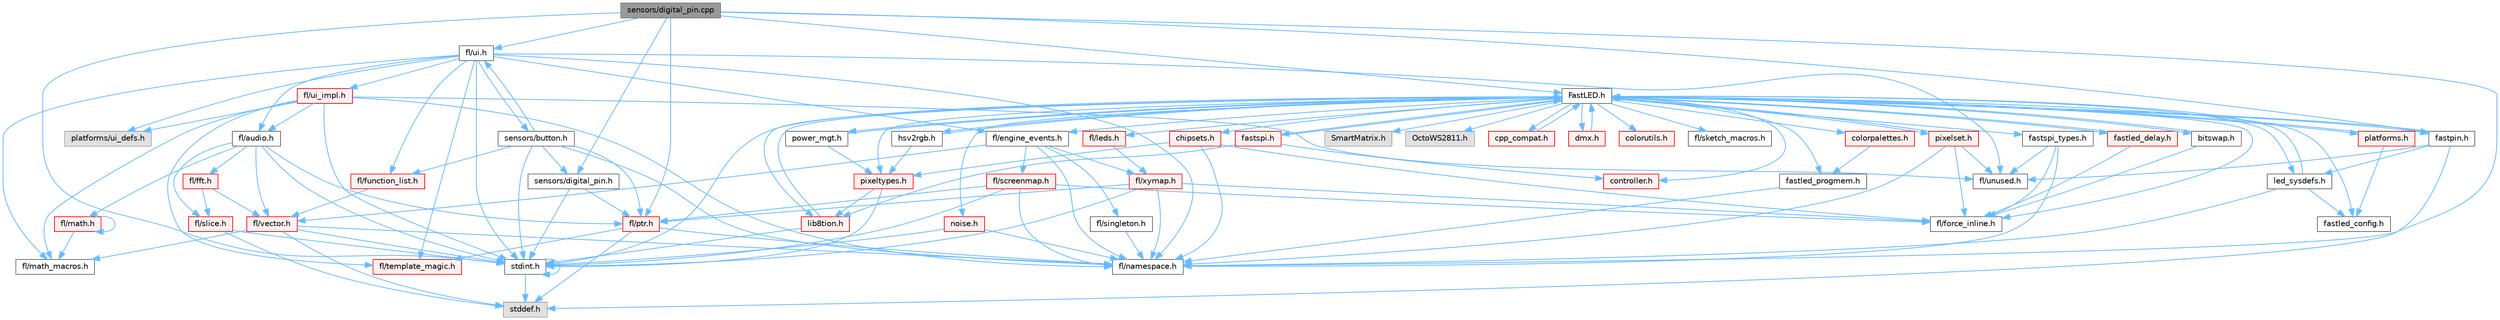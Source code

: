 digraph "sensors/digital_pin.cpp"
{
 // INTERACTIVE_SVG=YES
 // LATEX_PDF_SIZE
  bgcolor="transparent";
  edge [fontname=Helvetica,fontsize=10,labelfontname=Helvetica,labelfontsize=10];
  node [fontname=Helvetica,fontsize=10,shape=box,height=0.2,width=0.4];
  Node1 [id="Node000001",label="sensors/digital_pin.cpp",height=0.2,width=0.4,color="gray40", fillcolor="grey60", style="filled", fontcolor="black",tooltip=" "];
  Node1 -> Node2 [id="edge1_Node000001_Node000002",color="steelblue1",style="solid",tooltip=" "];
  Node2 [id="Node000002",label="stdint.h",height=0.2,width=0.4,color="grey40", fillcolor="white", style="filled",URL="$df/dd8/stdint_8h.html",tooltip=" "];
  Node2 -> Node3 [id="edge2_Node000002_Node000003",color="steelblue1",style="solid",tooltip=" "];
  Node3 [id="Node000003",label="stddef.h",height=0.2,width=0.4,color="grey60", fillcolor="#E0E0E0", style="filled",tooltip=" "];
  Node2 -> Node2 [id="edge3_Node000002_Node000002",color="steelblue1",style="solid",tooltip=" "];
  Node1 -> Node4 [id="edge4_Node000001_Node000004",color="steelblue1",style="solid",tooltip=" "];
  Node4 [id="Node000004",label="fl/ui.h",height=0.2,width=0.4,color="grey40", fillcolor="white", style="filled",URL="$d9/d3b/ui_8h.html",tooltip=" "];
  Node4 -> Node2 [id="edge5_Node000004_Node000002",color="steelblue1",style="solid",tooltip=" "];
  Node4 -> Node5 [id="edge6_Node000004_Node000005",color="steelblue1",style="solid",tooltip=" "];
  Node5 [id="Node000005",label="fl/audio.h",height=0.2,width=0.4,color="grey40", fillcolor="white", style="filled",URL="$da/d09/audio_8h.html",tooltip=" "];
  Node5 -> Node6 [id="edge7_Node000005_Node000006",color="steelblue1",style="solid",tooltip=" "];
  Node6 [id="Node000006",label="fl/fft.h",height=0.2,width=0.4,color="red", fillcolor="#FFF0F0", style="filled",URL="$d7/d76/fft_8h.html",tooltip=" "];
  Node6 -> Node28 [id="edge8_Node000006_Node000028",color="steelblue1",style="solid",tooltip=" "];
  Node28 [id="Node000028",label="fl/slice.h",height=0.2,width=0.4,color="red", fillcolor="#FFF0F0", style="filled",URL="$d0/d48/slice_8h.html",tooltip=" "];
  Node28 -> Node3 [id="edge9_Node000028_Node000003",color="steelblue1",style="solid",tooltip=" "];
  Node28 -> Node2 [id="edge10_Node000028_Node000002",color="steelblue1",style="solid",tooltip=" "];
  Node6 -> Node22 [id="edge11_Node000006_Node000022",color="steelblue1",style="solid",tooltip=" "];
  Node22 [id="Node000022",label="fl/vector.h",height=0.2,width=0.4,color="red", fillcolor="#FFF0F0", style="filled",URL="$d6/d68/vector_8h.html",tooltip=" "];
  Node22 -> Node3 [id="edge12_Node000022_Node000003",color="steelblue1",style="solid",tooltip=" "];
  Node22 -> Node2 [id="edge13_Node000022_Node000002",color="steelblue1",style="solid",tooltip=" "];
  Node22 -> Node17 [id="edge14_Node000022_Node000017",color="steelblue1",style="solid",tooltip=" "];
  Node17 [id="Node000017",label="fl/math_macros.h",height=0.2,width=0.4,color="grey40", fillcolor="white", style="filled",URL="$d8/db8/math__macros_8h.html",tooltip=" "];
  Node22 -> Node18 [id="edge15_Node000022_Node000018",color="steelblue1",style="solid",tooltip=" "];
  Node18 [id="Node000018",label="fl/namespace.h",height=0.2,width=0.4,color="grey40", fillcolor="white", style="filled",URL="$df/d2a/namespace_8h.html",tooltip="Implements the FastLED namespace macros."];
  Node5 -> Node13 [id="edge16_Node000005_Node000013",color="steelblue1",style="solid",tooltip=" "];
  Node13 [id="Node000013",label="fl/math.h",height=0.2,width=0.4,color="red", fillcolor="#FFF0F0", style="filled",URL="$df/db1/math_8h.html",tooltip=" "];
  Node13 -> Node17 [id="edge17_Node000013_Node000017",color="steelblue1",style="solid",tooltip=" "];
  Node13 -> Node13 [id="edge18_Node000013_Node000013",color="steelblue1",style="solid",tooltip=" "];
  Node5 -> Node19 [id="edge19_Node000005_Node000019",color="steelblue1",style="solid",tooltip=" "];
  Node19 [id="Node000019",label="fl/ptr.h",height=0.2,width=0.4,color="red", fillcolor="#FFF0F0", style="filled",URL="$dd/d98/ptr_8h.html",tooltip=" "];
  Node19 -> Node3 [id="edge20_Node000019_Node000003",color="steelblue1",style="solid",tooltip=" "];
  Node19 -> Node18 [id="edge21_Node000019_Node000018",color="steelblue1",style="solid",tooltip=" "];
  Node19 -> Node20 [id="edge22_Node000019_Node000020",color="steelblue1",style="solid",tooltip=" "];
  Node20 [id="Node000020",label="fl/template_magic.h",height=0.2,width=0.4,color="red", fillcolor="#FFF0F0", style="filled",URL="$d8/d0c/template__magic_8h.html",tooltip=" "];
  Node5 -> Node28 [id="edge23_Node000005_Node000028",color="steelblue1",style="solid",tooltip=" "];
  Node5 -> Node22 [id="edge24_Node000005_Node000022",color="steelblue1",style="solid",tooltip=" "];
  Node5 -> Node2 [id="edge25_Node000005_Node000002",color="steelblue1",style="solid",tooltip=" "];
  Node4 -> Node29 [id="edge26_Node000004_Node000029",color="steelblue1",style="solid",tooltip=" "];
  Node29 [id="Node000029",label="fl/engine_events.h",height=0.2,width=0.4,color="grey40", fillcolor="white", style="filled",URL="$db/dc0/engine__events_8h.html",tooltip=" "];
  Node29 -> Node18 [id="edge27_Node000029_Node000018",color="steelblue1",style="solid",tooltip=" "];
  Node29 -> Node30 [id="edge28_Node000029_Node000030",color="steelblue1",style="solid",tooltip=" "];
  Node30 [id="Node000030",label="fl/screenmap.h",height=0.2,width=0.4,color="red", fillcolor="#FFF0F0", style="filled",URL="$d7/d97/screenmap_8h.html",tooltip=" "];
  Node30 -> Node2 [id="edge29_Node000030_Node000002",color="steelblue1",style="solid",tooltip=" "];
  Node30 -> Node15 [id="edge30_Node000030_Node000015",color="steelblue1",style="solid",tooltip=" "];
  Node15 [id="Node000015",label="fl/force_inline.h",height=0.2,width=0.4,color="grey40", fillcolor="white", style="filled",URL="$d4/d64/force__inline_8h.html",tooltip=" "];
  Node30 -> Node19 [id="edge31_Node000030_Node000019",color="steelblue1",style="solid",tooltip=" "];
  Node30 -> Node18 [id="edge32_Node000030_Node000018",color="steelblue1",style="solid",tooltip=" "];
  Node29 -> Node36 [id="edge33_Node000029_Node000036",color="steelblue1",style="solid",tooltip=" "];
  Node36 [id="Node000036",label="fl/singleton.h",height=0.2,width=0.4,color="grey40", fillcolor="white", style="filled",URL="$d4/d0b/singleton_8h.html",tooltip=" "];
  Node36 -> Node18 [id="edge34_Node000036_Node000018",color="steelblue1",style="solid",tooltip=" "];
  Node29 -> Node22 [id="edge35_Node000029_Node000022",color="steelblue1",style="solid",tooltip=" "];
  Node29 -> Node37 [id="edge36_Node000029_Node000037",color="steelblue1",style="solid",tooltip=" "];
  Node37 [id="Node000037",label="fl/xymap.h",height=0.2,width=0.4,color="red", fillcolor="#FFF0F0", style="filled",URL="$da/d61/xymap_8h.html",tooltip=" "];
  Node37 -> Node2 [id="edge37_Node000037_Node000002",color="steelblue1",style="solid",tooltip=" "];
  Node37 -> Node15 [id="edge38_Node000037_Node000015",color="steelblue1",style="solid",tooltip=" "];
  Node37 -> Node18 [id="edge39_Node000037_Node000018",color="steelblue1",style="solid",tooltip=" "];
  Node37 -> Node19 [id="edge40_Node000037_Node000019",color="steelblue1",style="solid",tooltip=" "];
  Node4 -> Node43 [id="edge41_Node000004_Node000043",color="steelblue1",style="solid",tooltip=" "];
  Node43 [id="Node000043",label="fl/function_list.h",height=0.2,width=0.4,color="red", fillcolor="#FFF0F0", style="filled",URL="$d0/d64/function__list_8h.html",tooltip=" "];
  Node43 -> Node22 [id="edge42_Node000043_Node000022",color="steelblue1",style="solid",tooltip=" "];
  Node4 -> Node17 [id="edge43_Node000004_Node000017",color="steelblue1",style="solid",tooltip=" "];
  Node4 -> Node18 [id="edge44_Node000004_Node000018",color="steelblue1",style="solid",tooltip=" "];
  Node4 -> Node20 [id="edge45_Node000004_Node000020",color="steelblue1",style="solid",tooltip=" "];
  Node4 -> Node45 [id="edge46_Node000004_Node000045",color="steelblue1",style="solid",tooltip=" "];
  Node45 [id="Node000045",label="fl/ui_impl.h",height=0.2,width=0.4,color="red", fillcolor="#FFF0F0", style="filled",URL="$d6/dc0/ui__impl_8h.html",tooltip=" "];
  Node45 -> Node2 [id="edge47_Node000045_Node000002",color="steelblue1",style="solid",tooltip=" "];
  Node45 -> Node5 [id="edge48_Node000045_Node000005",color="steelblue1",style="solid",tooltip=" "];
  Node45 -> Node17 [id="edge49_Node000045_Node000017",color="steelblue1",style="solid",tooltip=" "];
  Node45 -> Node18 [id="edge50_Node000045_Node000018",color="steelblue1",style="solid",tooltip=" "];
  Node45 -> Node20 [id="edge51_Node000045_Node000020",color="steelblue1",style="solid",tooltip=" "];
  Node45 -> Node26 [id="edge52_Node000045_Node000026",color="steelblue1",style="solid",tooltip=" "];
  Node26 [id="Node000026",label="fl/unused.h",height=0.2,width=0.4,color="grey40", fillcolor="white", style="filled",URL="$d8/d4b/unused_8h.html",tooltip=" "];
  Node45 -> Node49 [id="edge53_Node000045_Node000049",color="steelblue1",style="solid",tooltip=" "];
  Node49 [id="Node000049",label="platforms/ui_defs.h",height=0.2,width=0.4,color="grey60", fillcolor="#E0E0E0", style="filled",tooltip=" "];
  Node4 -> Node26 [id="edge54_Node000004_Node000026",color="steelblue1",style="solid",tooltip=" "];
  Node4 -> Node49 [id="edge55_Node000004_Node000049",color="steelblue1",style="solid",tooltip=" "];
  Node4 -> Node50 [id="edge56_Node000004_Node000050",color="steelblue1",style="solid",tooltip=" "];
  Node50 [id="Node000050",label="sensors/button.h",height=0.2,width=0.4,color="grey40", fillcolor="white", style="filled",URL="$d7/d0e/button_8h.html",tooltip=" "];
  Node50 -> Node2 [id="edge57_Node000050_Node000002",color="steelblue1",style="solid",tooltip=" "];
  Node50 -> Node43 [id="edge58_Node000050_Node000043",color="steelblue1",style="solid",tooltip=" "];
  Node50 -> Node18 [id="edge59_Node000050_Node000018",color="steelblue1",style="solid",tooltip=" "];
  Node50 -> Node19 [id="edge60_Node000050_Node000019",color="steelblue1",style="solid",tooltip=" "];
  Node50 -> Node4 [id="edge61_Node000050_Node000004",color="steelblue1",style="solid",tooltip=" "];
  Node50 -> Node51 [id="edge62_Node000050_Node000051",color="steelblue1",style="solid",tooltip=" "];
  Node51 [id="Node000051",label="sensors/digital_pin.h",height=0.2,width=0.4,color="grey40", fillcolor="white", style="filled",URL="$dd/d83/digital__pin_8h.html",tooltip=" "];
  Node51 -> Node2 [id="edge63_Node000051_Node000002",color="steelblue1",style="solid",tooltip=" "];
  Node51 -> Node19 [id="edge64_Node000051_Node000019",color="steelblue1",style="solid",tooltip=" "];
  Node1 -> Node19 [id="edge65_Node000001_Node000019",color="steelblue1",style="solid",tooltip=" "];
  Node1 -> Node18 [id="edge66_Node000001_Node000018",color="steelblue1",style="solid",tooltip=" "];
  Node1 -> Node51 [id="edge67_Node000001_Node000051",color="steelblue1",style="solid",tooltip=" "];
  Node1 -> Node52 [id="edge68_Node000001_Node000052",color="steelblue1",style="solid",tooltip=" "];
  Node52 [id="Node000052",label="FastLED.h",height=0.2,width=0.4,color="grey40", fillcolor="white", style="filled",URL="$db/d97/_fast_l_e_d_8h.html",tooltip="central include file for FastLED, defines the CFastLED class/object"];
  Node52 -> Node2 [id="edge69_Node000052_Node000002",color="steelblue1",style="solid",tooltip=" "];
  Node52 -> Node53 [id="edge70_Node000052_Node000053",color="steelblue1",style="solid",tooltip=" "];
  Node53 [id="Node000053",label="SmartMatrix.h",height=0.2,width=0.4,color="grey60", fillcolor="#E0E0E0", style="filled",tooltip=" "];
  Node52 -> Node54 [id="edge71_Node000052_Node000054",color="steelblue1",style="solid",tooltip=" "];
  Node54 [id="Node000054",label="OctoWS2811.h",height=0.2,width=0.4,color="grey60", fillcolor="#E0E0E0", style="filled",tooltip=" "];
  Node52 -> Node15 [id="edge72_Node000052_Node000015",color="steelblue1",style="solid",tooltip=" "];
  Node52 -> Node55 [id="edge73_Node000052_Node000055",color="steelblue1",style="solid",tooltip=" "];
  Node55 [id="Node000055",label="cpp_compat.h",height=0.2,width=0.4,color="red", fillcolor="#FFF0F0", style="filled",URL="$d9/d13/cpp__compat_8h.html",tooltip="Compatibility functions based on C++ version."];
  Node55 -> Node52 [id="edge74_Node000055_Node000052",color="steelblue1",style="solid",tooltip=" "];
  Node52 -> Node57 [id="edge75_Node000052_Node000057",color="steelblue1",style="solid",tooltip=" "];
  Node57 [id="Node000057",label="fastled_config.h",height=0.2,width=0.4,color="grey40", fillcolor="white", style="filled",URL="$d5/d11/fastled__config_8h.html",tooltip="Contains definitions that can be used to configure FastLED at compile time."];
  Node52 -> Node58 [id="edge76_Node000052_Node000058",color="steelblue1",style="solid",tooltip=" "];
  Node58 [id="Node000058",label="led_sysdefs.h",height=0.2,width=0.4,color="grey40", fillcolor="white", style="filled",URL="$d9/d3e/led__sysdefs_8h.html",tooltip="Determines which platform system definitions to include."];
  Node58 -> Node52 [id="edge77_Node000058_Node000052",color="steelblue1",style="solid",tooltip=" "];
  Node58 -> Node57 [id="edge78_Node000058_Node000057",color="steelblue1",style="solid",tooltip=" "];
  Node58 -> Node18 [id="edge79_Node000058_Node000018",color="steelblue1",style="solid",tooltip=" "];
  Node52 -> Node59 [id="edge80_Node000052_Node000059",color="steelblue1",style="solid",tooltip=" "];
  Node59 [id="Node000059",label="fastled_delay.h",height=0.2,width=0.4,color="red", fillcolor="#FFF0F0", style="filled",URL="$d0/da8/fastled__delay_8h.html",tooltip="Utility functions and classes for managing delay cycles."];
  Node59 -> Node52 [id="edge81_Node000059_Node000052",color="steelblue1",style="solid",tooltip=" "];
  Node59 -> Node15 [id="edge82_Node000059_Node000015",color="steelblue1",style="solid",tooltip=" "];
  Node52 -> Node61 [id="edge83_Node000052_Node000061",color="steelblue1",style="solid",tooltip=" "];
  Node61 [id="Node000061",label="bitswap.h",height=0.2,width=0.4,color="grey40", fillcolor="white", style="filled",URL="$de/ded/bitswap_8h.html",tooltip="Functions for doing a rotation of bits/bytes used by parallel output."];
  Node61 -> Node52 [id="edge84_Node000061_Node000052",color="steelblue1",style="solid",tooltip=" "];
  Node61 -> Node15 [id="edge85_Node000061_Node000015",color="steelblue1",style="solid",tooltip=" "];
  Node52 -> Node62 [id="edge86_Node000052_Node000062",color="steelblue1",style="solid",tooltip=" "];
  Node62 [id="Node000062",label="controller.h",height=0.2,width=0.4,color="red", fillcolor="#FFF0F0", style="filled",URL="$d2/dd9/controller_8h.html",tooltip="deprecated: base definitions used by led controllers for writing out led data"];
  Node52 -> Node83 [id="edge87_Node000052_Node000083",color="steelblue1",style="solid",tooltip=" "];
  Node83 [id="Node000083",label="fastpin.h",height=0.2,width=0.4,color="grey40", fillcolor="white", style="filled",URL="$db/d65/fastpin_8h.html",tooltip="Class base definitions for defining fast pin access."];
  Node83 -> Node52 [id="edge88_Node000083_Node000052",color="steelblue1",style="solid",tooltip=" "];
  Node83 -> Node58 [id="edge89_Node000083_Node000058",color="steelblue1",style="solid",tooltip=" "];
  Node83 -> Node3 [id="edge90_Node000083_Node000003",color="steelblue1",style="solid",tooltip=" "];
  Node83 -> Node26 [id="edge91_Node000083_Node000026",color="steelblue1",style="solid",tooltip=" "];
  Node52 -> Node84 [id="edge92_Node000052_Node000084",color="steelblue1",style="solid",tooltip=" "];
  Node84 [id="Node000084",label="fastspi_types.h",height=0.2,width=0.4,color="grey40", fillcolor="white", style="filled",URL="$d2/ddb/fastspi__types_8h.html",tooltip="Data types and constants used by SPI interfaces."];
  Node84 -> Node15 [id="edge93_Node000084_Node000015",color="steelblue1",style="solid",tooltip=" "];
  Node84 -> Node18 [id="edge94_Node000084_Node000018",color="steelblue1",style="solid",tooltip=" "];
  Node84 -> Node26 [id="edge95_Node000084_Node000026",color="steelblue1",style="solid",tooltip=" "];
  Node52 -> Node85 [id="edge96_Node000052_Node000085",color="steelblue1",style="solid",tooltip=" "];
  Node85 [id="Node000085",label="dmx.h",height=0.2,width=0.4,color="red", fillcolor="#FFF0F0", style="filled",URL="$d3/de1/dmx_8h.html",tooltip="Defines the DMX512-based LED controllers."];
  Node85 -> Node52 [id="edge97_Node000085_Node000052",color="steelblue1",style="solid",tooltip=" "];
  Node52 -> Node88 [id="edge98_Node000052_Node000088",color="steelblue1",style="solid",tooltip=" "];
  Node88 [id="Node000088",label="platforms.h",height=0.2,width=0.4,color="red", fillcolor="#FFF0F0", style="filled",URL="$da/dc9/platforms_8h.html",tooltip="Determines which platforms headers to include."];
  Node88 -> Node52 [id="edge99_Node000088_Node000052",color="steelblue1",style="solid",tooltip=" "];
  Node88 -> Node57 [id="edge100_Node000088_Node000057",color="steelblue1",style="solid",tooltip=" "];
  Node52 -> Node90 [id="edge101_Node000052_Node000090",color="steelblue1",style="solid",tooltip=" "];
  Node90 [id="Node000090",label="fastled_progmem.h",height=0.2,width=0.4,color="grey40", fillcolor="white", style="filled",URL="$df/dab/fastled__progmem_8h.html",tooltip="Wrapper definitions to allow seamless use of PROGMEM in environments that have it."];
  Node90 -> Node18 [id="edge102_Node000090_Node000018",color="steelblue1",style="solid",tooltip=" "];
  Node52 -> Node65 [id="edge103_Node000052_Node000065",color="steelblue1",style="solid",tooltip=" "];
  Node65 [id="Node000065",label="lib8tion.h",height=0.2,width=0.4,color="red", fillcolor="#FFF0F0", style="filled",URL="$df/da5/lib8tion_8h.html",tooltip="Fast, efficient 8-bit math functions specifically designed for high-performance LED programming."];
  Node65 -> Node52 [id="edge104_Node000065_Node000052",color="steelblue1",style="solid",tooltip=" "];
  Node65 -> Node2 [id="edge105_Node000065_Node000002",color="steelblue1",style="solid",tooltip=" "];
  Node52 -> Node64 [id="edge106_Node000052_Node000064",color="steelblue1",style="solid",tooltip=" "];
  Node64 [id="Node000064",label="pixeltypes.h",height=0.2,width=0.4,color="red", fillcolor="#FFF0F0", style="filled",URL="$d2/dba/pixeltypes_8h.html",tooltip="Includes defintions for RGB and HSV pixels."];
  Node64 -> Node2 [id="edge107_Node000064_Node000002",color="steelblue1",style="solid",tooltip=" "];
  Node64 -> Node65 [id="edge108_Node000064_Node000065",color="steelblue1",style="solid",tooltip=" "];
  Node52 -> Node91 [id="edge109_Node000052_Node000091",color="steelblue1",style="solid",tooltip=" "];
  Node91 [id="Node000091",label="hsv2rgb.h",height=0.2,width=0.4,color="grey40", fillcolor="white", style="filled",URL="$de/d9a/hsv2rgb_8h.html",tooltip="Functions to convert from the HSV colorspace to the RGB colorspace."];
  Node91 -> Node52 [id="edge110_Node000091_Node000052",color="steelblue1",style="solid",tooltip=" "];
  Node91 -> Node64 [id="edge111_Node000091_Node000064",color="steelblue1",style="solid",tooltip=" "];
  Node52 -> Node92 [id="edge112_Node000052_Node000092",color="steelblue1",style="solid",tooltip=" "];
  Node92 [id="Node000092",label="colorutils.h",height=0.2,width=0.4,color="red", fillcolor="#FFF0F0", style="filled",URL="$d1/dfb/colorutils_8h.html",tooltip=" "];
  Node52 -> Node97 [id="edge113_Node000052_Node000097",color="steelblue1",style="solid",tooltip=" "];
  Node97 [id="Node000097",label="pixelset.h",height=0.2,width=0.4,color="red", fillcolor="#FFF0F0", style="filled",URL="$d4/d46/pixelset_8h.html",tooltip="Declares classes for managing logical groups of LEDs."];
  Node97 -> Node15 [id="edge114_Node000097_Node000015",color="steelblue1",style="solid",tooltip=" "];
  Node97 -> Node18 [id="edge115_Node000097_Node000018",color="steelblue1",style="solid",tooltip=" "];
  Node97 -> Node26 [id="edge116_Node000097_Node000026",color="steelblue1",style="solid",tooltip=" "];
  Node97 -> Node52 [id="edge117_Node000097_Node000052",color="steelblue1",style="solid",tooltip=" "];
  Node52 -> Node98 [id="edge118_Node000052_Node000098",color="steelblue1",style="solid",tooltip=" "];
  Node98 [id="Node000098",label="colorpalettes.h",height=0.2,width=0.4,color="red", fillcolor="#FFF0F0", style="filled",URL="$dc/dcc/colorpalettes_8h.html",tooltip="Declarations for the predefined color palettes supplied by FastLED."];
  Node98 -> Node90 [id="edge119_Node000098_Node000090",color="steelblue1",style="solid",tooltip=" "];
  Node52 -> Node99 [id="edge120_Node000052_Node000099",color="steelblue1",style="solid",tooltip=" "];
  Node99 [id="Node000099",label="noise.h",height=0.2,width=0.4,color="red", fillcolor="#FFF0F0", style="filled",URL="$d1/d31/noise_8h.html",tooltip="Functions to generate and fill arrays with noise."];
  Node99 -> Node2 [id="edge121_Node000099_Node000002",color="steelblue1",style="solid",tooltip=" "];
  Node99 -> Node18 [id="edge122_Node000099_Node000018",color="steelblue1",style="solid",tooltip=" "];
  Node52 -> Node100 [id="edge123_Node000052_Node000100",color="steelblue1",style="solid",tooltip=" "];
  Node100 [id="Node000100",label="power_mgt.h",height=0.2,width=0.4,color="grey40", fillcolor="white", style="filled",URL="$dc/d5b/power__mgt_8h.html",tooltip="Functions to limit the power used by FastLED."];
  Node100 -> Node52 [id="edge124_Node000100_Node000052",color="steelblue1",style="solid",tooltip=" "];
  Node100 -> Node64 [id="edge125_Node000100_Node000064",color="steelblue1",style="solid",tooltip=" "];
  Node52 -> Node101 [id="edge126_Node000052_Node000101",color="steelblue1",style="solid",tooltip=" "];
  Node101 [id="Node000101",label="fastspi.h",height=0.2,width=0.4,color="red", fillcolor="#FFF0F0", style="filled",URL="$d6/ddc/fastspi_8h.html",tooltip="Serial peripheral interface (SPI) definitions per platform."];
  Node101 -> Node52 [id="edge127_Node000101_Node000052",color="steelblue1",style="solid",tooltip=" "];
  Node101 -> Node62 [id="edge128_Node000101_Node000062",color="steelblue1",style="solid",tooltip=" "];
  Node101 -> Node65 [id="edge129_Node000101_Node000065",color="steelblue1",style="solid",tooltip=" "];
  Node52 -> Node103 [id="edge130_Node000052_Node000103",color="steelblue1",style="solid",tooltip=" "];
  Node103 [id="Node000103",label="chipsets.h",height=0.2,width=0.4,color="red", fillcolor="#FFF0F0", style="filled",URL="$db/d66/chipsets_8h.html",tooltip="Contains the bulk of the definitions for the various LED chipsets supported."];
  Node103 -> Node64 [id="edge131_Node000103_Node000064",color="steelblue1",style="solid",tooltip=" "];
  Node103 -> Node15 [id="edge132_Node000103_Node000015",color="steelblue1",style="solid",tooltip=" "];
  Node103 -> Node18 [id="edge133_Node000103_Node000018",color="steelblue1",style="solid",tooltip=" "];
  Node52 -> Node29 [id="edge134_Node000052_Node000029",color="steelblue1",style="solid",tooltip=" "];
  Node52 -> Node104 [id="edge135_Node000052_Node000104",color="steelblue1",style="solid",tooltip=" "];
  Node104 [id="Node000104",label="fl/leds.h",height=0.2,width=0.4,color="red", fillcolor="#FFF0F0", style="filled",URL="$da/d78/leds_8h.html",tooltip=" "];
  Node104 -> Node37 [id="edge136_Node000104_Node000037",color="steelblue1",style="solid",tooltip=" "];
  Node52 -> Node105 [id="edge137_Node000052_Node000105",color="steelblue1",style="solid",tooltip=" "];
  Node105 [id="Node000105",label="fl/sketch_macros.h",height=0.2,width=0.4,color="grey40", fillcolor="white", style="filled",URL="$d1/dbc/sketch__macros_8h.html",tooltip=" "];
  Node1 -> Node83 [id="edge138_Node000001_Node000083",color="steelblue1",style="solid",tooltip=" "];
}
